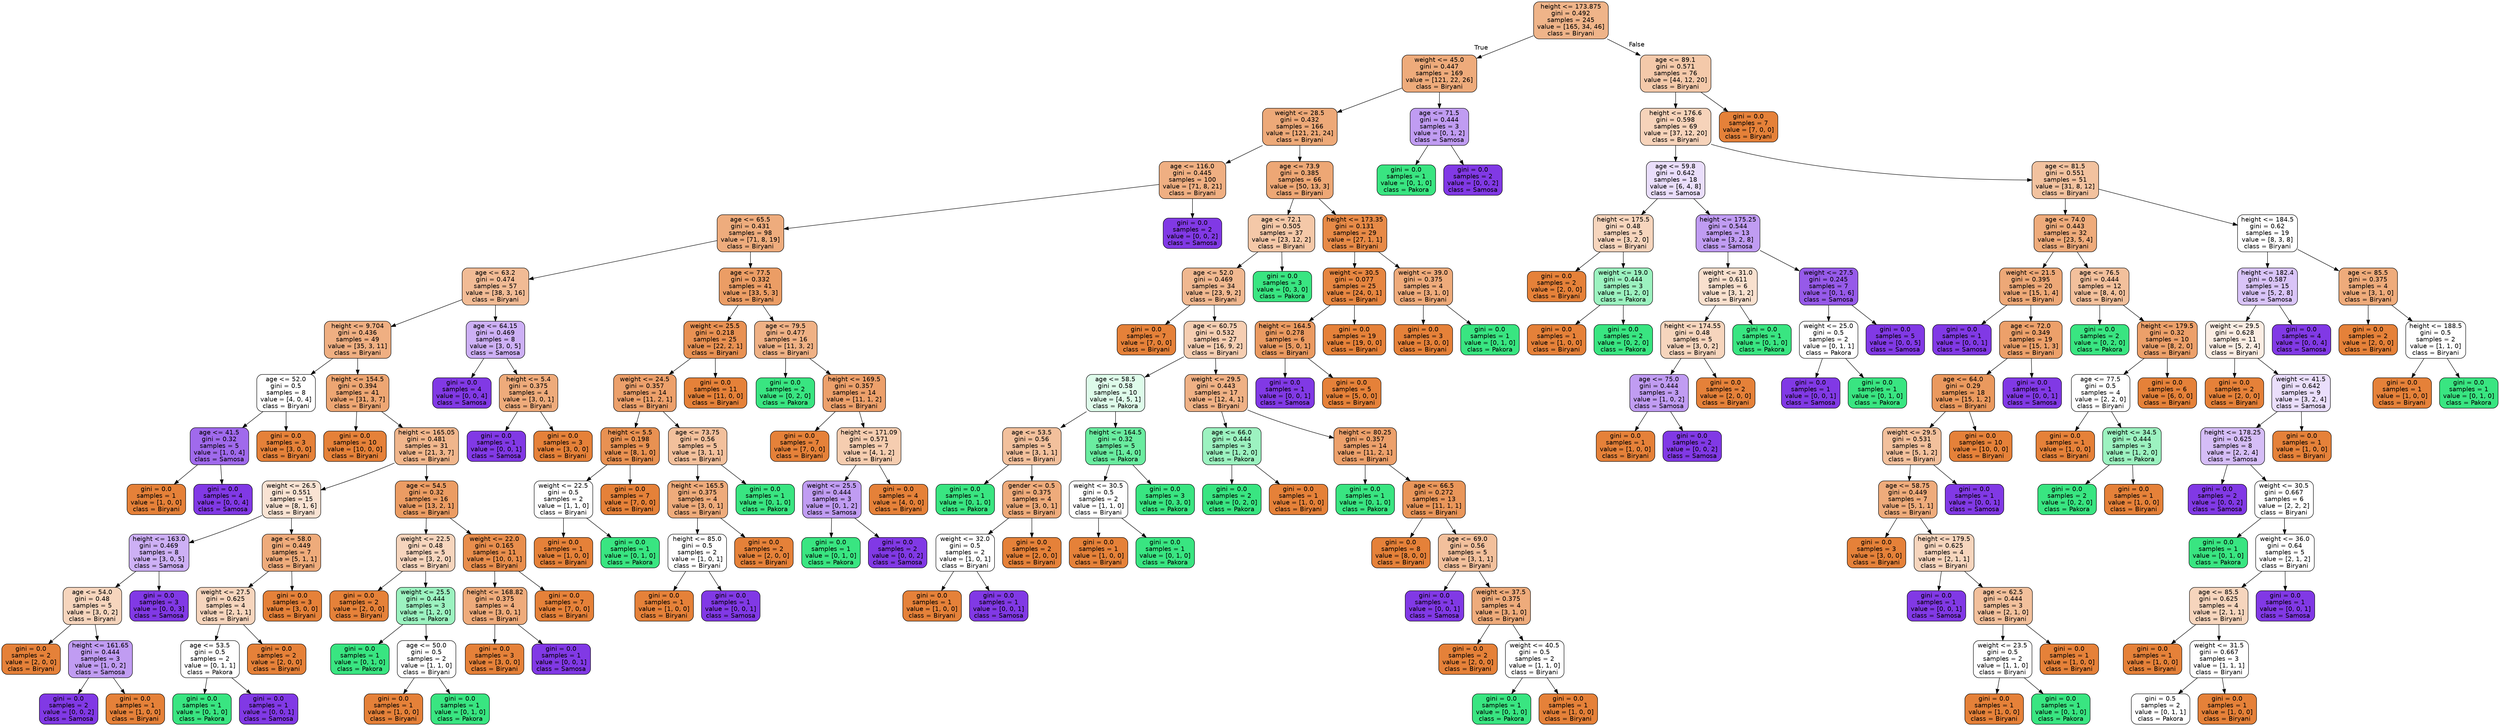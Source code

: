 digraph Tree {
node [shape=box, style="filled, rounded", color="black", fontname="helvetica"] ;
edge [fontname="helvetica"] ;
0 [label="height <= 173.875\ngini = 0.492\nsamples = 245\nvalue = [165, 34, 46]\nclass = Biryani", fillcolor="#efb489"] ;
1 [label="weight <= 45.0\ngini = 0.447\nsamples = 169\nvalue = [121, 22, 26]\nclass = Biryani", fillcolor="#eeab7b"] ;
0 -> 1 [labeldistance=2.5, labelangle=45, headlabel="True"] ;
2 [label="weight <= 28.5\ngini = 0.432\nsamples = 166\nvalue = [121, 21, 24]\nclass = Biryani", fillcolor="#eda978"] ;
1 -> 2 ;
3 [label="age <= 116.0\ngini = 0.445\nsamples = 100\nvalue = [71, 8, 21]\nclass = Biryani", fillcolor="#efaf82"] ;
2 -> 3 ;
4 [label="age <= 65.5\ngini = 0.431\nsamples = 98\nvalue = [71, 8, 19]\nclass = Biryani", fillcolor="#eeac7d"] ;
3 -> 4 ;
5 [label="age <= 63.2\ngini = 0.474\nsamples = 57\nvalue = [38, 3, 16]\nclass = Biryani", fillcolor="#f1bb95"] ;
4 -> 5 ;
6 [label="height <= 9.704\ngini = 0.436\nsamples = 49\nvalue = [35, 3, 11]\nclass = Biryani", fillcolor="#efaf82"] ;
5 -> 6 ;
7 [label="age <= 52.0\ngini = 0.5\nsamples = 8\nvalue = [4, 0, 4]\nclass = Biryani", fillcolor="#ffffff"] ;
6 -> 7 ;
8 [label="age <= 41.5\ngini = 0.32\nsamples = 5\nvalue = [1, 0, 4]\nclass = Samosa", fillcolor="#a06aec"] ;
7 -> 8 ;
9 [label="gini = 0.0\nsamples = 1\nvalue = [1, 0, 0]\nclass = Biryani", fillcolor="#e58139"] ;
8 -> 9 ;
10 [label="gini = 0.0\nsamples = 4\nvalue = [0, 0, 4]\nclass = Samosa", fillcolor="#8139e5"] ;
8 -> 10 ;
11 [label="gini = 0.0\nsamples = 3\nvalue = [3, 0, 0]\nclass = Biryani", fillcolor="#e58139"] ;
7 -> 11 ;
12 [label="height <= 154.5\ngini = 0.394\nsamples = 41\nvalue = [31, 3, 7]\nclass = Biryani", fillcolor="#eda673"] ;
6 -> 12 ;
13 [label="gini = 0.0\nsamples = 10\nvalue = [10, 0, 0]\nclass = Biryani", fillcolor="#e58139"] ;
12 -> 13 ;
14 [label="height <= 165.05\ngini = 0.481\nsamples = 31\nvalue = [21, 3, 7]\nclass = Biryani", fillcolor="#f0b68c"] ;
12 -> 14 ;
15 [label="weight <= 26.5\ngini = 0.551\nsamples = 15\nvalue = [8, 1, 6]\nclass = Biryani", fillcolor="#f9e3d3"] ;
14 -> 15 ;
16 [label="height <= 163.0\ngini = 0.469\nsamples = 8\nvalue = [3, 0, 5]\nclass = Samosa", fillcolor="#cdb0f5"] ;
15 -> 16 ;
17 [label="age <= 54.0\ngini = 0.48\nsamples = 5\nvalue = [3, 0, 2]\nclass = Biryani", fillcolor="#f6d5bd"] ;
16 -> 17 ;
18 [label="gini = 0.0\nsamples = 2\nvalue = [2, 0, 0]\nclass = Biryani", fillcolor="#e58139"] ;
17 -> 18 ;
19 [label="height <= 161.65\ngini = 0.444\nsamples = 3\nvalue = [1, 0, 2]\nclass = Samosa", fillcolor="#c09cf2"] ;
17 -> 19 ;
20 [label="gini = 0.0\nsamples = 2\nvalue = [0, 0, 2]\nclass = Samosa", fillcolor="#8139e5"] ;
19 -> 20 ;
21 [label="gini = 0.0\nsamples = 1\nvalue = [1, 0, 0]\nclass = Biryani", fillcolor="#e58139"] ;
19 -> 21 ;
22 [label="gini = 0.0\nsamples = 3\nvalue = [0, 0, 3]\nclass = Samosa", fillcolor="#8139e5"] ;
16 -> 22 ;
23 [label="age <= 58.0\ngini = 0.449\nsamples = 7\nvalue = [5, 1, 1]\nclass = Biryani", fillcolor="#eeab7b"] ;
15 -> 23 ;
24 [label="weight <= 27.5\ngini = 0.625\nsamples = 4\nvalue = [2, 1, 1]\nclass = Biryani", fillcolor="#f6d5bd"] ;
23 -> 24 ;
25 [label="age <= 53.5\ngini = 0.5\nsamples = 2\nvalue = [0, 1, 1]\nclass = Pakora", fillcolor="#ffffff"] ;
24 -> 25 ;
26 [label="gini = 0.0\nsamples = 1\nvalue = [0, 1, 0]\nclass = Pakora", fillcolor="#39e581"] ;
25 -> 26 ;
27 [label="gini = 0.0\nsamples = 1\nvalue = [0, 0, 1]\nclass = Samosa", fillcolor="#8139e5"] ;
25 -> 27 ;
28 [label="gini = 0.0\nsamples = 2\nvalue = [2, 0, 0]\nclass = Biryani", fillcolor="#e58139"] ;
24 -> 28 ;
29 [label="gini = 0.0\nsamples = 3\nvalue = [3, 0, 0]\nclass = Biryani", fillcolor="#e58139"] ;
23 -> 29 ;
30 [label="age <= 54.5\ngini = 0.32\nsamples = 16\nvalue = [13, 2, 1]\nclass = Biryani", fillcolor="#eb9c63"] ;
14 -> 30 ;
31 [label="weight <= 22.5\ngini = 0.48\nsamples = 5\nvalue = [3, 2, 0]\nclass = Biryani", fillcolor="#f6d5bd"] ;
30 -> 31 ;
32 [label="gini = 0.0\nsamples = 2\nvalue = [2, 0, 0]\nclass = Biryani", fillcolor="#e58139"] ;
31 -> 32 ;
33 [label="weight <= 25.5\ngini = 0.444\nsamples = 3\nvalue = [1, 2, 0]\nclass = Pakora", fillcolor="#9cf2c0"] ;
31 -> 33 ;
34 [label="gini = 0.0\nsamples = 1\nvalue = [0, 1, 0]\nclass = Pakora", fillcolor="#39e581"] ;
33 -> 34 ;
35 [label="age <= 50.0\ngini = 0.5\nsamples = 2\nvalue = [1, 1, 0]\nclass = Biryani", fillcolor="#ffffff"] ;
33 -> 35 ;
36 [label="gini = 0.0\nsamples = 1\nvalue = [1, 0, 0]\nclass = Biryani", fillcolor="#e58139"] ;
35 -> 36 ;
37 [label="gini = 0.0\nsamples = 1\nvalue = [0, 1, 0]\nclass = Pakora", fillcolor="#39e581"] ;
35 -> 37 ;
38 [label="weight <= 22.0\ngini = 0.165\nsamples = 11\nvalue = [10, 0, 1]\nclass = Biryani", fillcolor="#e88e4d"] ;
30 -> 38 ;
39 [label="height <= 168.82\ngini = 0.375\nsamples = 4\nvalue = [3, 0, 1]\nclass = Biryani", fillcolor="#eeab7b"] ;
38 -> 39 ;
40 [label="gini = 0.0\nsamples = 3\nvalue = [3, 0, 0]\nclass = Biryani", fillcolor="#e58139"] ;
39 -> 40 ;
41 [label="gini = 0.0\nsamples = 1\nvalue = [0, 0, 1]\nclass = Samosa", fillcolor="#8139e5"] ;
39 -> 41 ;
42 [label="gini = 0.0\nsamples = 7\nvalue = [7, 0, 0]\nclass = Biryani", fillcolor="#e58139"] ;
38 -> 42 ;
43 [label="age <= 64.15\ngini = 0.469\nsamples = 8\nvalue = [3, 0, 5]\nclass = Samosa", fillcolor="#cdb0f5"] ;
5 -> 43 ;
44 [label="gini = 0.0\nsamples = 4\nvalue = [0, 0, 4]\nclass = Samosa", fillcolor="#8139e5"] ;
43 -> 44 ;
45 [label="height <= 5.4\ngini = 0.375\nsamples = 4\nvalue = [3, 0, 1]\nclass = Biryani", fillcolor="#eeab7b"] ;
43 -> 45 ;
46 [label="gini = 0.0\nsamples = 1\nvalue = [0, 0, 1]\nclass = Samosa", fillcolor="#8139e5"] ;
45 -> 46 ;
47 [label="gini = 0.0\nsamples = 3\nvalue = [3, 0, 0]\nclass = Biryani", fillcolor="#e58139"] ;
45 -> 47 ;
48 [label="age <= 77.5\ngini = 0.332\nsamples = 41\nvalue = [33, 5, 3]\nclass = Biryani", fillcolor="#eb9d65"] ;
4 -> 48 ;
49 [label="weight <= 25.5\ngini = 0.218\nsamples = 25\nvalue = [22, 2, 1]\nclass = Biryani", fillcolor="#e89153"] ;
48 -> 49 ;
50 [label="weight <= 24.5\ngini = 0.357\nsamples = 14\nvalue = [11, 2, 1]\nclass = Biryani", fillcolor="#eca06b"] ;
49 -> 50 ;
51 [label="height <= 5.5\ngini = 0.198\nsamples = 9\nvalue = [8, 1, 0]\nclass = Biryani", fillcolor="#e89152"] ;
50 -> 51 ;
52 [label="weight <= 22.5\ngini = 0.5\nsamples = 2\nvalue = [1, 1, 0]\nclass = Biryani", fillcolor="#ffffff"] ;
51 -> 52 ;
53 [label="gini = 0.0\nsamples = 1\nvalue = [1, 0, 0]\nclass = Biryani", fillcolor="#e58139"] ;
52 -> 53 ;
54 [label="gini = 0.0\nsamples = 1\nvalue = [0, 1, 0]\nclass = Pakora", fillcolor="#39e581"] ;
52 -> 54 ;
55 [label="gini = 0.0\nsamples = 7\nvalue = [7, 0, 0]\nclass = Biryani", fillcolor="#e58139"] ;
51 -> 55 ;
56 [label="age <= 73.75\ngini = 0.56\nsamples = 5\nvalue = [3, 1, 1]\nclass = Biryani", fillcolor="#f2c09c"] ;
50 -> 56 ;
57 [label="height <= 165.5\ngini = 0.375\nsamples = 4\nvalue = [3, 0, 1]\nclass = Biryani", fillcolor="#eeab7b"] ;
56 -> 57 ;
58 [label="height <= 85.0\ngini = 0.5\nsamples = 2\nvalue = [1, 0, 1]\nclass = Biryani", fillcolor="#ffffff"] ;
57 -> 58 ;
59 [label="gini = 0.0\nsamples = 1\nvalue = [1, 0, 0]\nclass = Biryani", fillcolor="#e58139"] ;
58 -> 59 ;
60 [label="gini = 0.0\nsamples = 1\nvalue = [0, 0, 1]\nclass = Samosa", fillcolor="#8139e5"] ;
58 -> 60 ;
61 [label="gini = 0.0\nsamples = 2\nvalue = [2, 0, 0]\nclass = Biryani", fillcolor="#e58139"] ;
57 -> 61 ;
62 [label="gini = 0.0\nsamples = 1\nvalue = [0, 1, 0]\nclass = Pakora", fillcolor="#39e581"] ;
56 -> 62 ;
63 [label="gini = 0.0\nsamples = 11\nvalue = [11, 0, 0]\nclass = Biryani", fillcolor="#e58139"] ;
49 -> 63 ;
64 [label="age <= 79.5\ngini = 0.477\nsamples = 16\nvalue = [11, 3, 2]\nclass = Biryani", fillcolor="#efb185"] ;
48 -> 64 ;
65 [label="gini = 0.0\nsamples = 2\nvalue = [0, 2, 0]\nclass = Pakora", fillcolor="#39e581"] ;
64 -> 65 ;
66 [label="height <= 169.5\ngini = 0.357\nsamples = 14\nvalue = [11, 1, 2]\nclass = Biryani", fillcolor="#eca06b"] ;
64 -> 66 ;
67 [label="gini = 0.0\nsamples = 7\nvalue = [7, 0, 0]\nclass = Biryani", fillcolor="#e58139"] ;
66 -> 67 ;
68 [label="height <= 171.09\ngini = 0.571\nsamples = 7\nvalue = [4, 1, 2]\nclass = Biryani", fillcolor="#f5cdb0"] ;
66 -> 68 ;
69 [label="weight <= 25.5\ngini = 0.444\nsamples = 3\nvalue = [0, 1, 2]\nclass = Samosa", fillcolor="#c09cf2"] ;
68 -> 69 ;
70 [label="gini = 0.0\nsamples = 1\nvalue = [0, 1, 0]\nclass = Pakora", fillcolor="#39e581"] ;
69 -> 70 ;
71 [label="gini = 0.0\nsamples = 2\nvalue = [0, 0, 2]\nclass = Samosa", fillcolor="#8139e5"] ;
69 -> 71 ;
72 [label="gini = 0.0\nsamples = 4\nvalue = [4, 0, 0]\nclass = Biryani", fillcolor="#e58139"] ;
68 -> 72 ;
73 [label="gini = 0.0\nsamples = 2\nvalue = [0, 0, 2]\nclass = Samosa", fillcolor="#8139e5"] ;
3 -> 73 ;
74 [label="age <= 73.9\ngini = 0.385\nsamples = 66\nvalue = [50, 13, 3]\nclass = Biryani", fillcolor="#eda775"] ;
2 -> 74 ;
75 [label="age <= 72.1\ngini = 0.505\nsamples = 37\nvalue = [23, 12, 2]\nclass = Biryani", fillcolor="#f4c8a8"] ;
74 -> 75 ;
76 [label="age <= 52.0\ngini = 0.469\nsamples = 34\nvalue = [23, 9, 2]\nclass = Biryani", fillcolor="#f0b890"] ;
75 -> 76 ;
77 [label="gini = 0.0\nsamples = 7\nvalue = [7, 0, 0]\nclass = Biryani", fillcolor="#e58139"] ;
76 -> 77 ;
78 [label="age <= 60.75\ngini = 0.532\nsamples = 27\nvalue = [16, 9, 2]\nclass = Biryani", fillcolor="#f5ceb2"] ;
76 -> 78 ;
79 [label="age <= 58.5\ngini = 0.58\nsamples = 10\nvalue = [4, 5, 1]\nclass = Pakora", fillcolor="#defbea"] ;
78 -> 79 ;
80 [label="age <= 53.5\ngini = 0.56\nsamples = 5\nvalue = [3, 1, 1]\nclass = Biryani", fillcolor="#f2c09c"] ;
79 -> 80 ;
81 [label="gini = 0.0\nsamples = 1\nvalue = [0, 1, 0]\nclass = Pakora", fillcolor="#39e581"] ;
80 -> 81 ;
82 [label="gender <= 0.5\ngini = 0.375\nsamples = 4\nvalue = [3, 0, 1]\nclass = Biryani", fillcolor="#eeab7b"] ;
80 -> 82 ;
83 [label="weight <= 32.0\ngini = 0.5\nsamples = 2\nvalue = [1, 0, 1]\nclass = Biryani", fillcolor="#ffffff"] ;
82 -> 83 ;
84 [label="gini = 0.0\nsamples = 1\nvalue = [1, 0, 0]\nclass = Biryani", fillcolor="#e58139"] ;
83 -> 84 ;
85 [label="gini = 0.0\nsamples = 1\nvalue = [0, 0, 1]\nclass = Samosa", fillcolor="#8139e5"] ;
83 -> 85 ;
86 [label="gini = 0.0\nsamples = 2\nvalue = [2, 0, 0]\nclass = Biryani", fillcolor="#e58139"] ;
82 -> 86 ;
87 [label="height <= 164.5\ngini = 0.32\nsamples = 5\nvalue = [1, 4, 0]\nclass = Pakora", fillcolor="#6aeca0"] ;
79 -> 87 ;
88 [label="weight <= 30.5\ngini = 0.5\nsamples = 2\nvalue = [1, 1, 0]\nclass = Biryani", fillcolor="#ffffff"] ;
87 -> 88 ;
89 [label="gini = 0.0\nsamples = 1\nvalue = [1, 0, 0]\nclass = Biryani", fillcolor="#e58139"] ;
88 -> 89 ;
90 [label="gini = 0.0\nsamples = 1\nvalue = [0, 1, 0]\nclass = Pakora", fillcolor="#39e581"] ;
88 -> 90 ;
91 [label="gini = 0.0\nsamples = 3\nvalue = [0, 3, 0]\nclass = Pakora", fillcolor="#39e581"] ;
87 -> 91 ;
92 [label="weight <= 29.5\ngini = 0.443\nsamples = 17\nvalue = [12, 4, 1]\nclass = Biryani", fillcolor="#efb185"] ;
78 -> 92 ;
93 [label="age <= 66.0\ngini = 0.444\nsamples = 3\nvalue = [1, 2, 0]\nclass = Pakora", fillcolor="#9cf2c0"] ;
92 -> 93 ;
94 [label="gini = 0.0\nsamples = 2\nvalue = [0, 2, 0]\nclass = Pakora", fillcolor="#39e581"] ;
93 -> 94 ;
95 [label="gini = 0.0\nsamples = 1\nvalue = [1, 0, 0]\nclass = Biryani", fillcolor="#e58139"] ;
93 -> 95 ;
96 [label="height <= 80.25\ngini = 0.357\nsamples = 14\nvalue = [11, 2, 1]\nclass = Biryani", fillcolor="#eca06b"] ;
92 -> 96 ;
97 [label="gini = 0.0\nsamples = 1\nvalue = [0, 1, 0]\nclass = Pakora", fillcolor="#39e581"] ;
96 -> 97 ;
98 [label="age <= 66.5\ngini = 0.272\nsamples = 13\nvalue = [11, 1, 1]\nclass = Biryani", fillcolor="#e9965a"] ;
96 -> 98 ;
99 [label="gini = 0.0\nsamples = 8\nvalue = [8, 0, 0]\nclass = Biryani", fillcolor="#e58139"] ;
98 -> 99 ;
100 [label="age <= 69.0\ngini = 0.56\nsamples = 5\nvalue = [3, 1, 1]\nclass = Biryani", fillcolor="#f2c09c"] ;
98 -> 100 ;
101 [label="gini = 0.0\nsamples = 1\nvalue = [0, 0, 1]\nclass = Samosa", fillcolor="#8139e5"] ;
100 -> 101 ;
102 [label="weight <= 37.5\ngini = 0.375\nsamples = 4\nvalue = [3, 1, 0]\nclass = Biryani", fillcolor="#eeab7b"] ;
100 -> 102 ;
103 [label="gini = 0.0\nsamples = 2\nvalue = [2, 0, 0]\nclass = Biryani", fillcolor="#e58139"] ;
102 -> 103 ;
104 [label="weight <= 40.5\ngini = 0.5\nsamples = 2\nvalue = [1, 1, 0]\nclass = Biryani", fillcolor="#ffffff"] ;
102 -> 104 ;
105 [label="gini = 0.0\nsamples = 1\nvalue = [0, 1, 0]\nclass = Pakora", fillcolor="#39e581"] ;
104 -> 105 ;
106 [label="gini = 0.0\nsamples = 1\nvalue = [1, 0, 0]\nclass = Biryani", fillcolor="#e58139"] ;
104 -> 106 ;
107 [label="gini = 0.0\nsamples = 3\nvalue = [0, 3, 0]\nclass = Pakora", fillcolor="#39e581"] ;
75 -> 107 ;
108 [label="height <= 173.35\ngini = 0.131\nsamples = 29\nvalue = [27, 1, 1]\nclass = Biryani", fillcolor="#e78a47"] ;
74 -> 108 ;
109 [label="weight <= 30.5\ngini = 0.077\nsamples = 25\nvalue = [24, 0, 1]\nclass = Biryani", fillcolor="#e68641"] ;
108 -> 109 ;
110 [label="height <= 164.5\ngini = 0.278\nsamples = 6\nvalue = [5, 0, 1]\nclass = Biryani", fillcolor="#ea9a61"] ;
109 -> 110 ;
111 [label="gini = 0.0\nsamples = 1\nvalue = [0, 0, 1]\nclass = Samosa", fillcolor="#8139e5"] ;
110 -> 111 ;
112 [label="gini = 0.0\nsamples = 5\nvalue = [5, 0, 0]\nclass = Biryani", fillcolor="#e58139"] ;
110 -> 112 ;
113 [label="gini = 0.0\nsamples = 19\nvalue = [19, 0, 0]\nclass = Biryani", fillcolor="#e58139"] ;
109 -> 113 ;
114 [label="weight <= 39.0\ngini = 0.375\nsamples = 4\nvalue = [3, 1, 0]\nclass = Biryani", fillcolor="#eeab7b"] ;
108 -> 114 ;
115 [label="gini = 0.0\nsamples = 3\nvalue = [3, 0, 0]\nclass = Biryani", fillcolor="#e58139"] ;
114 -> 115 ;
116 [label="gini = 0.0\nsamples = 1\nvalue = [0, 1, 0]\nclass = Pakora", fillcolor="#39e581"] ;
114 -> 116 ;
117 [label="age <= 71.5\ngini = 0.444\nsamples = 3\nvalue = [0, 1, 2]\nclass = Samosa", fillcolor="#c09cf2"] ;
1 -> 117 ;
118 [label="gini = 0.0\nsamples = 1\nvalue = [0, 1, 0]\nclass = Pakora", fillcolor="#39e581"] ;
117 -> 118 ;
119 [label="gini = 0.0\nsamples = 2\nvalue = [0, 0, 2]\nclass = Samosa", fillcolor="#8139e5"] ;
117 -> 119 ;
120 [label="age <= 89.1\ngini = 0.571\nsamples = 76\nvalue = [44, 12, 20]\nclass = Biryani", fillcolor="#f4c9aa"] ;
0 -> 120 [labeldistance=2.5, labelangle=-45, headlabel="False"] ;
121 [label="height <= 176.6\ngini = 0.598\nsamples = 69\nvalue = [37, 12, 20]\nclass = Biryani", fillcolor="#f6d3ba"] ;
120 -> 121 ;
122 [label="age <= 59.8\ngini = 0.642\nsamples = 18\nvalue = [6, 4, 8]\nclass = Samosa", fillcolor="#eadefb"] ;
121 -> 122 ;
123 [label="height <= 175.5\ngini = 0.48\nsamples = 5\nvalue = [3, 2, 0]\nclass = Biryani", fillcolor="#f6d5bd"] ;
122 -> 123 ;
124 [label="gini = 0.0\nsamples = 2\nvalue = [2, 0, 0]\nclass = Biryani", fillcolor="#e58139"] ;
123 -> 124 ;
125 [label="weight <= 19.0\ngini = 0.444\nsamples = 3\nvalue = [1, 2, 0]\nclass = Pakora", fillcolor="#9cf2c0"] ;
123 -> 125 ;
126 [label="gini = 0.0\nsamples = 1\nvalue = [1, 0, 0]\nclass = Biryani", fillcolor="#e58139"] ;
125 -> 126 ;
127 [label="gini = 0.0\nsamples = 2\nvalue = [0, 2, 0]\nclass = Pakora", fillcolor="#39e581"] ;
125 -> 127 ;
128 [label="height <= 175.25\ngini = 0.544\nsamples = 13\nvalue = [3, 2, 8]\nclass = Samosa", fillcolor="#c09cf2"] ;
122 -> 128 ;
129 [label="weight <= 31.0\ngini = 0.611\nsamples = 6\nvalue = [3, 1, 2]\nclass = Biryani", fillcolor="#f8e0ce"] ;
128 -> 129 ;
130 [label="height <= 174.55\ngini = 0.48\nsamples = 5\nvalue = [3, 0, 2]\nclass = Biryani", fillcolor="#f6d5bd"] ;
129 -> 130 ;
131 [label="age <= 75.0\ngini = 0.444\nsamples = 3\nvalue = [1, 0, 2]\nclass = Samosa", fillcolor="#c09cf2"] ;
130 -> 131 ;
132 [label="gini = 0.0\nsamples = 1\nvalue = [1, 0, 0]\nclass = Biryani", fillcolor="#e58139"] ;
131 -> 132 ;
133 [label="gini = 0.0\nsamples = 2\nvalue = [0, 0, 2]\nclass = Samosa", fillcolor="#8139e5"] ;
131 -> 133 ;
134 [label="gini = 0.0\nsamples = 2\nvalue = [2, 0, 0]\nclass = Biryani", fillcolor="#e58139"] ;
130 -> 134 ;
135 [label="gini = 0.0\nsamples = 1\nvalue = [0, 1, 0]\nclass = Pakora", fillcolor="#39e581"] ;
129 -> 135 ;
136 [label="weight <= 27.5\ngini = 0.245\nsamples = 7\nvalue = [0, 1, 6]\nclass = Samosa", fillcolor="#965ae9"] ;
128 -> 136 ;
137 [label="weight <= 25.0\ngini = 0.5\nsamples = 2\nvalue = [0, 1, 1]\nclass = Pakora", fillcolor="#ffffff"] ;
136 -> 137 ;
138 [label="gini = 0.0\nsamples = 1\nvalue = [0, 0, 1]\nclass = Samosa", fillcolor="#8139e5"] ;
137 -> 138 ;
139 [label="gini = 0.0\nsamples = 1\nvalue = [0, 1, 0]\nclass = Pakora", fillcolor="#39e581"] ;
137 -> 139 ;
140 [label="gini = 0.0\nsamples = 5\nvalue = [0, 0, 5]\nclass = Samosa", fillcolor="#8139e5"] ;
136 -> 140 ;
141 [label="age <= 81.5\ngini = 0.551\nsamples = 51\nvalue = [31, 8, 12]\nclass = Biryani", fillcolor="#f2c29f"] ;
121 -> 141 ;
142 [label="age <= 74.0\ngini = 0.443\nsamples = 32\nvalue = [23, 5, 4]\nclass = Biryani", fillcolor="#eeab7b"] ;
141 -> 142 ;
143 [label="weight <= 21.5\ngini = 0.395\nsamples = 20\nvalue = [15, 1, 4]\nclass = Biryani", fillcolor="#eda877"] ;
142 -> 143 ;
144 [label="gini = 0.0\nsamples = 1\nvalue = [0, 0, 1]\nclass = Samosa", fillcolor="#8139e5"] ;
143 -> 144 ;
145 [label="age <= 72.0\ngini = 0.349\nsamples = 19\nvalue = [15, 1, 3]\nclass = Biryani", fillcolor="#eca06a"] ;
143 -> 145 ;
146 [label="age <= 64.0\ngini = 0.29\nsamples = 18\nvalue = [15, 1, 2]\nclass = Biryani", fillcolor="#ea995e"] ;
145 -> 146 ;
147 [label="weight <= 29.5\ngini = 0.531\nsamples = 8\nvalue = [5, 1, 2]\nclass = Biryani", fillcolor="#f2c09c"] ;
146 -> 147 ;
148 [label="age <= 58.75\ngini = 0.449\nsamples = 7\nvalue = [5, 1, 1]\nclass = Biryani", fillcolor="#eeab7b"] ;
147 -> 148 ;
149 [label="gini = 0.0\nsamples = 3\nvalue = [3, 0, 0]\nclass = Biryani", fillcolor="#e58139"] ;
148 -> 149 ;
150 [label="height <= 179.5\ngini = 0.625\nsamples = 4\nvalue = [2, 1, 1]\nclass = Biryani", fillcolor="#f6d5bd"] ;
148 -> 150 ;
151 [label="gini = 0.0\nsamples = 1\nvalue = [0, 0, 1]\nclass = Samosa", fillcolor="#8139e5"] ;
150 -> 151 ;
152 [label="age <= 62.5\ngini = 0.444\nsamples = 3\nvalue = [2, 1, 0]\nclass = Biryani", fillcolor="#f2c09c"] ;
150 -> 152 ;
153 [label="weight <= 23.5\ngini = 0.5\nsamples = 2\nvalue = [1, 1, 0]\nclass = Biryani", fillcolor="#ffffff"] ;
152 -> 153 ;
154 [label="gini = 0.0\nsamples = 1\nvalue = [1, 0, 0]\nclass = Biryani", fillcolor="#e58139"] ;
153 -> 154 ;
155 [label="gini = 0.0\nsamples = 1\nvalue = [0, 1, 0]\nclass = Pakora", fillcolor="#39e581"] ;
153 -> 155 ;
156 [label="gini = 0.0\nsamples = 1\nvalue = [1, 0, 0]\nclass = Biryani", fillcolor="#e58139"] ;
152 -> 156 ;
157 [label="gini = 0.0\nsamples = 1\nvalue = [0, 0, 1]\nclass = Samosa", fillcolor="#8139e5"] ;
147 -> 157 ;
158 [label="gini = 0.0\nsamples = 10\nvalue = [10, 0, 0]\nclass = Biryani", fillcolor="#e58139"] ;
146 -> 158 ;
159 [label="gini = 0.0\nsamples = 1\nvalue = [0, 0, 1]\nclass = Samosa", fillcolor="#8139e5"] ;
145 -> 159 ;
160 [label="age <= 76.5\ngini = 0.444\nsamples = 12\nvalue = [8, 4, 0]\nclass = Biryani", fillcolor="#f2c09c"] ;
142 -> 160 ;
161 [label="gini = 0.0\nsamples = 2\nvalue = [0, 2, 0]\nclass = Pakora", fillcolor="#39e581"] ;
160 -> 161 ;
162 [label="height <= 179.5\ngini = 0.32\nsamples = 10\nvalue = [8, 2, 0]\nclass = Biryani", fillcolor="#eca06a"] ;
160 -> 162 ;
163 [label="age <= 77.5\ngini = 0.5\nsamples = 4\nvalue = [2, 2, 0]\nclass = Biryani", fillcolor="#ffffff"] ;
162 -> 163 ;
164 [label="gini = 0.0\nsamples = 1\nvalue = [1, 0, 0]\nclass = Biryani", fillcolor="#e58139"] ;
163 -> 164 ;
165 [label="weight <= 34.5\ngini = 0.444\nsamples = 3\nvalue = [1, 2, 0]\nclass = Pakora", fillcolor="#9cf2c0"] ;
163 -> 165 ;
166 [label="gini = 0.0\nsamples = 2\nvalue = [0, 2, 0]\nclass = Pakora", fillcolor="#39e581"] ;
165 -> 166 ;
167 [label="gini = 0.0\nsamples = 1\nvalue = [1, 0, 0]\nclass = Biryani", fillcolor="#e58139"] ;
165 -> 167 ;
168 [label="gini = 0.0\nsamples = 6\nvalue = [6, 0, 0]\nclass = Biryani", fillcolor="#e58139"] ;
162 -> 168 ;
169 [label="height <= 184.5\ngini = 0.62\nsamples = 19\nvalue = [8, 3, 8]\nclass = Biryani", fillcolor="#ffffff"] ;
141 -> 169 ;
170 [label="height <= 182.4\ngini = 0.587\nsamples = 15\nvalue = [5, 2, 8]\nclass = Samosa", fillcolor="#d9c4f7"] ;
169 -> 170 ;
171 [label="weight <= 29.5\ngini = 0.628\nsamples = 11\nvalue = [5, 2, 4]\nclass = Biryani", fillcolor="#fbede3"] ;
170 -> 171 ;
172 [label="gini = 0.0\nsamples = 2\nvalue = [2, 0, 0]\nclass = Biryani", fillcolor="#e58139"] ;
171 -> 172 ;
173 [label="weight <= 41.5\ngini = 0.642\nsamples = 9\nvalue = [3, 2, 4]\nclass = Samosa", fillcolor="#eadefb"] ;
171 -> 173 ;
174 [label="height <= 178.25\ngini = 0.625\nsamples = 8\nvalue = [2, 2, 4]\nclass = Samosa", fillcolor="#d5bdf6"] ;
173 -> 174 ;
175 [label="gini = 0.0\nsamples = 2\nvalue = [0, 0, 2]\nclass = Samosa", fillcolor="#8139e5"] ;
174 -> 175 ;
176 [label="weight <= 30.5\ngini = 0.667\nsamples = 6\nvalue = [2, 2, 2]\nclass = Biryani", fillcolor="#ffffff"] ;
174 -> 176 ;
177 [label="gini = 0.0\nsamples = 1\nvalue = [0, 1, 0]\nclass = Pakora", fillcolor="#39e581"] ;
176 -> 177 ;
178 [label="weight <= 36.0\ngini = 0.64\nsamples = 5\nvalue = [2, 1, 2]\nclass = Biryani", fillcolor="#ffffff"] ;
176 -> 178 ;
179 [label="age <= 85.5\ngini = 0.625\nsamples = 4\nvalue = [2, 1, 1]\nclass = Biryani", fillcolor="#f6d5bd"] ;
178 -> 179 ;
180 [label="gini = 0.0\nsamples = 1\nvalue = [1, 0, 0]\nclass = Biryani", fillcolor="#e58139"] ;
179 -> 180 ;
181 [label="weight <= 31.5\ngini = 0.667\nsamples = 3\nvalue = [1, 1, 1]\nclass = Biryani", fillcolor="#ffffff"] ;
179 -> 181 ;
182 [label="gini = 0.5\nsamples = 2\nvalue = [0, 1, 1]\nclass = Pakora", fillcolor="#ffffff"] ;
181 -> 182 ;
183 [label="gini = 0.0\nsamples = 1\nvalue = [1, 0, 0]\nclass = Biryani", fillcolor="#e58139"] ;
181 -> 183 ;
184 [label="gini = 0.0\nsamples = 1\nvalue = [0, 0, 1]\nclass = Samosa", fillcolor="#8139e5"] ;
178 -> 184 ;
185 [label="gini = 0.0\nsamples = 1\nvalue = [1, 0, 0]\nclass = Biryani", fillcolor="#e58139"] ;
173 -> 185 ;
186 [label="gini = 0.0\nsamples = 4\nvalue = [0, 0, 4]\nclass = Samosa", fillcolor="#8139e5"] ;
170 -> 186 ;
187 [label="age <= 85.5\ngini = 0.375\nsamples = 4\nvalue = [3, 1, 0]\nclass = Biryani", fillcolor="#eeab7b"] ;
169 -> 187 ;
188 [label="gini = 0.0\nsamples = 2\nvalue = [2, 0, 0]\nclass = Biryani", fillcolor="#e58139"] ;
187 -> 188 ;
189 [label="height <= 188.5\ngini = 0.5\nsamples = 2\nvalue = [1, 1, 0]\nclass = Biryani", fillcolor="#ffffff"] ;
187 -> 189 ;
190 [label="gini = 0.0\nsamples = 1\nvalue = [1, 0, 0]\nclass = Biryani", fillcolor="#e58139"] ;
189 -> 190 ;
191 [label="gini = 0.0\nsamples = 1\nvalue = [0, 1, 0]\nclass = Pakora", fillcolor="#39e581"] ;
189 -> 191 ;
192 [label="gini = 0.0\nsamples = 7\nvalue = [7, 0, 0]\nclass = Biryani", fillcolor="#e58139"] ;
120 -> 192 ;
}